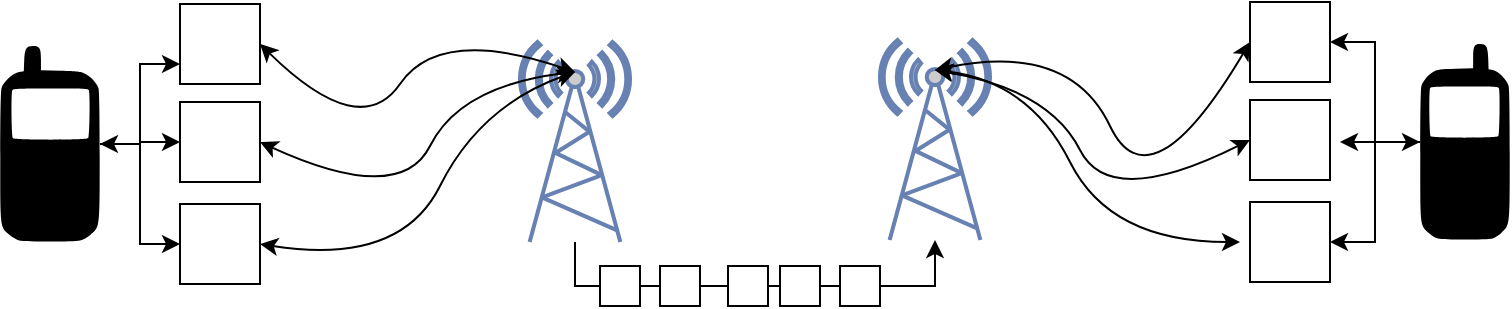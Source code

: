 <mxfile version="24.3.1" type="github">
  <diagram name="Page-1" id="xAnc5ZOHKXB9NMVIz8jD">
    <mxGraphModel dx="435" dy="278" grid="1" gridSize="10" guides="1" tooltips="1" connect="1" arrows="1" fold="1" page="1" pageScale="1" pageWidth="827" pageHeight="1169" math="0" shadow="0">
      <root>
        <mxCell id="0" />
        <mxCell id="1" parent="0" />
        <mxCell id="nG1fQxjMgpLoanXoC54D-8" style="edgeStyle=orthogonalEdgeStyle;rounded=0;orthogonalLoop=1;jettySize=auto;html=1;entryX=0;entryY=0.75;entryDx=0;entryDy=0;" edge="1" parent="1" source="nG1fQxjMgpLoanXoC54D-1" target="nG1fQxjMgpLoanXoC54D-5">
          <mxGeometry relative="1" as="geometry" />
        </mxCell>
        <mxCell id="nG1fQxjMgpLoanXoC54D-9" style="edgeStyle=orthogonalEdgeStyle;rounded=0;orthogonalLoop=1;jettySize=auto;html=1;entryX=0;entryY=0.5;entryDx=0;entryDy=0;" edge="1" parent="1" source="nG1fQxjMgpLoanXoC54D-1" target="nG1fQxjMgpLoanXoC54D-6">
          <mxGeometry relative="1" as="geometry" />
        </mxCell>
        <mxCell id="nG1fQxjMgpLoanXoC54D-10" style="edgeStyle=orthogonalEdgeStyle;rounded=0;orthogonalLoop=1;jettySize=auto;html=1;entryX=0;entryY=0.5;entryDx=0;entryDy=0;startArrow=classic;startFill=1;" edge="1" parent="1" source="nG1fQxjMgpLoanXoC54D-1" target="nG1fQxjMgpLoanXoC54D-7">
          <mxGeometry relative="1" as="geometry" />
        </mxCell>
        <mxCell id="nG1fQxjMgpLoanXoC54D-1" value="" style="shape=mxgraph.signs.tech.cell_phone;html=1;pointerEvents=1;fillColor=#000000;strokeColor=none;verticalLabelPosition=bottom;verticalAlign=top;align=center;" vertex="1" parent="1">
          <mxGeometry x="40" y="110" width="50" height="98" as="geometry" />
        </mxCell>
        <mxCell id="nG1fQxjMgpLoanXoC54D-2" value="" style="fontColor=#0066CC;verticalAlign=top;verticalLabelPosition=bottom;labelPosition=center;align=center;html=1;outlineConnect=0;fillColor=#CCCCCC;strokeColor=#6881B3;gradientColor=none;gradientDirection=north;strokeWidth=2;shape=mxgraph.networks.radio_tower;" vertex="1" parent="1">
          <mxGeometry x="300" y="108" width="55" height="100" as="geometry" />
        </mxCell>
        <mxCell id="nG1fQxjMgpLoanXoC54D-5" value="" style="whiteSpace=wrap;html=1;aspect=fixed;" vertex="1" parent="1">
          <mxGeometry x="130" y="89" width="40" height="40" as="geometry" />
        </mxCell>
        <mxCell id="nG1fQxjMgpLoanXoC54D-6" value="" style="whiteSpace=wrap;html=1;aspect=fixed;" vertex="1" parent="1">
          <mxGeometry x="130" y="138" width="40" height="40" as="geometry" />
        </mxCell>
        <mxCell id="nG1fQxjMgpLoanXoC54D-7" value="" style="whiteSpace=wrap;html=1;aspect=fixed;" vertex="1" parent="1">
          <mxGeometry x="130" y="189" width="40" height="40" as="geometry" />
        </mxCell>
        <mxCell id="nG1fQxjMgpLoanXoC54D-11" value="" style="curved=1;endArrow=classic;html=1;rounded=0;exitX=1;exitY=0.5;exitDx=0;exitDy=0;entryX=0.5;entryY=0.15;entryDx=0;entryDy=0;entryPerimeter=0;startArrow=classic;startFill=1;" edge="1" parent="1" source="nG1fQxjMgpLoanXoC54D-6" target="nG1fQxjMgpLoanXoC54D-2">
          <mxGeometry width="50" height="50" relative="1" as="geometry">
            <mxPoint x="360" y="360" as="sourcePoint" />
            <mxPoint x="440" y="330" as="targetPoint" />
            <Array as="points">
              <mxPoint x="240" y="190" />
              <mxPoint x="270" y="130" />
            </Array>
          </mxGeometry>
        </mxCell>
        <mxCell id="nG1fQxjMgpLoanXoC54D-12" value="" style="curved=1;endArrow=classic;html=1;rounded=0;exitX=1;exitY=0.5;exitDx=0;exitDy=0;entryX=0.5;entryY=0.15;entryDx=0;entryDy=0;entryPerimeter=0;startArrow=classic;startFill=1;" edge="1" parent="1" source="nG1fQxjMgpLoanXoC54D-7" target="nG1fQxjMgpLoanXoC54D-2">
          <mxGeometry width="50" height="50" relative="1" as="geometry">
            <mxPoint x="180" y="168" as="sourcePoint" />
            <mxPoint x="310" y="160" as="targetPoint" />
            <Array as="points">
              <mxPoint x="240" y="220" />
              <mxPoint x="280" y="140" />
            </Array>
          </mxGeometry>
        </mxCell>
        <mxCell id="nG1fQxjMgpLoanXoC54D-13" value="" style="curved=1;endArrow=classic;html=1;rounded=0;exitX=1;exitY=0.5;exitDx=0;exitDy=0;entryX=0.5;entryY=0.15;entryDx=0;entryDy=0;entryPerimeter=0;startArrow=classic;startFill=1;" edge="1" parent="1" source="nG1fQxjMgpLoanXoC54D-5" target="nG1fQxjMgpLoanXoC54D-2">
          <mxGeometry width="50" height="50" relative="1" as="geometry">
            <mxPoint x="190" y="178" as="sourcePoint" />
            <mxPoint x="310" y="160" as="targetPoint" />
            <Array as="points">
              <mxPoint x="220" y="158" />
              <mxPoint x="260" y="100" />
            </Array>
          </mxGeometry>
        </mxCell>
        <mxCell id="nG1fQxjMgpLoanXoC54D-27" style="edgeStyle=orthogonalEdgeStyle;rounded=0;orthogonalLoop=1;jettySize=auto;html=1;entryX=1;entryY=0.5;entryDx=0;entryDy=0;" edge="1" parent="1" source="nG1fQxjMgpLoanXoC54D-18" target="nG1fQxjMgpLoanXoC54D-20">
          <mxGeometry relative="1" as="geometry" />
        </mxCell>
        <mxCell id="nG1fQxjMgpLoanXoC54D-28" style="edgeStyle=orthogonalEdgeStyle;rounded=0;orthogonalLoop=1;jettySize=auto;html=1;" edge="1" parent="1" source="nG1fQxjMgpLoanXoC54D-18">
          <mxGeometry relative="1" as="geometry">
            <mxPoint x="710" y="158" as="targetPoint" />
          </mxGeometry>
        </mxCell>
        <mxCell id="nG1fQxjMgpLoanXoC54D-29" style="edgeStyle=orthogonalEdgeStyle;rounded=0;orthogonalLoop=1;jettySize=auto;html=1;entryX=1;entryY=0.5;entryDx=0;entryDy=0;startArrow=classic;startFill=1;" edge="1" parent="1" source="nG1fQxjMgpLoanXoC54D-18" target="nG1fQxjMgpLoanXoC54D-22">
          <mxGeometry relative="1" as="geometry" />
        </mxCell>
        <mxCell id="nG1fQxjMgpLoanXoC54D-18" value="" style="shape=mxgraph.signs.tech.cell_phone;html=1;pointerEvents=1;fillColor=#000000;strokeColor=none;verticalLabelPosition=bottom;verticalAlign=top;align=center;flipV=0;flipH=1;" vertex="1" parent="1">
          <mxGeometry x="750" y="109" width="45" height="98" as="geometry" />
        </mxCell>
        <mxCell id="nG1fQxjMgpLoanXoC54D-19" value="" style="fontColor=#0066CC;verticalAlign=top;verticalLabelPosition=bottom;labelPosition=center;align=center;html=1;outlineConnect=0;fillColor=#CCCCCC;strokeColor=#6881B3;gradientColor=none;gradientDirection=north;strokeWidth=2;shape=mxgraph.networks.radio_tower;flipV=0;flipH=0;" vertex="1" parent="1">
          <mxGeometry x="480" y="107" width="55" height="100" as="geometry" />
        </mxCell>
        <mxCell id="nG1fQxjMgpLoanXoC54D-20" value="" style="whiteSpace=wrap;html=1;aspect=fixed;flipV=0;flipH=0;" vertex="1" parent="1">
          <mxGeometry x="665" y="88" width="40" height="40" as="geometry" />
        </mxCell>
        <mxCell id="nG1fQxjMgpLoanXoC54D-21" value="" style="whiteSpace=wrap;html=1;aspect=fixed;flipV=0;flipH=0;" vertex="1" parent="1">
          <mxGeometry x="665" y="137" width="40" height="40" as="geometry" />
        </mxCell>
        <mxCell id="nG1fQxjMgpLoanXoC54D-22" value="" style="whiteSpace=wrap;html=1;aspect=fixed;flipV=0;flipH=0;" vertex="1" parent="1">
          <mxGeometry x="665" y="188" width="40" height="40" as="geometry" />
        </mxCell>
        <mxCell id="nG1fQxjMgpLoanXoC54D-23" value="" style="curved=1;endArrow=classic;html=1;rounded=0;exitX=0;exitY=0.5;exitDx=0;exitDy=0;entryX=0.5;entryY=0.15;entryDx=0;entryDy=0;entryPerimeter=0;startArrow=classic;startFill=1;" edge="1" source="nG1fQxjMgpLoanXoC54D-21" target="nG1fQxjMgpLoanXoC54D-19" parent="1">
          <mxGeometry width="50" height="50" relative="1" as="geometry">
            <mxPoint x="475" y="362" as="sourcePoint" />
            <mxPoint x="395" y="332" as="targetPoint" />
            <Array as="points">
              <mxPoint x="595" y="192" />
              <mxPoint x="565" y="132" />
            </Array>
          </mxGeometry>
        </mxCell>
        <mxCell id="nG1fQxjMgpLoanXoC54D-24" value="" style="curved=1;endArrow=classic;html=1;rounded=0;entryX=0.5;entryY=0.15;entryDx=0;entryDy=0;entryPerimeter=0;startArrow=classic;startFill=1;" edge="1" target="nG1fQxjMgpLoanXoC54D-19" parent="1">
          <mxGeometry width="50" height="50" relative="1" as="geometry">
            <mxPoint x="660" y="208" as="sourcePoint" />
            <mxPoint x="525" y="148" as="targetPoint" />
            <Array as="points">
              <mxPoint x="595" y="208" />
              <mxPoint x="555" y="128" />
            </Array>
          </mxGeometry>
        </mxCell>
        <mxCell id="nG1fQxjMgpLoanXoC54D-25" value="" style="curved=1;endArrow=classic;html=1;rounded=0;exitX=0;exitY=0.5;exitDx=0;exitDy=0;entryX=0.5;entryY=0.15;entryDx=0;entryDy=0;entryPerimeter=0;startArrow=classic;startFill=1;" edge="1" source="nG1fQxjMgpLoanXoC54D-20" target="nG1fQxjMgpLoanXoC54D-19" parent="1">
          <mxGeometry width="50" height="50" relative="1" as="geometry">
            <mxPoint x="645" y="212" as="sourcePoint" />
            <mxPoint x="525" y="194" as="targetPoint" />
            <Array as="points">
              <mxPoint x="615" y="192" />
              <mxPoint x="575" y="108" />
            </Array>
          </mxGeometry>
        </mxCell>
        <mxCell id="nG1fQxjMgpLoanXoC54D-35" style="edgeStyle=orthogonalEdgeStyle;rounded=0;orthogonalLoop=1;jettySize=auto;html=1;entryX=0.5;entryY=1;entryDx=0;entryDy=0;entryPerimeter=0;" edge="1" parent="1" source="nG1fQxjMgpLoanXoC54D-2" target="nG1fQxjMgpLoanXoC54D-19">
          <mxGeometry relative="1" as="geometry">
            <Array as="points">
              <mxPoint x="328" y="230" />
              <mxPoint x="508" y="230" />
            </Array>
          </mxGeometry>
        </mxCell>
        <mxCell id="nG1fQxjMgpLoanXoC54D-36" value="" style="whiteSpace=wrap;html=1;aspect=fixed;" vertex="1" parent="1">
          <mxGeometry x="340" y="220" width="20" height="20" as="geometry" />
        </mxCell>
        <mxCell id="nG1fQxjMgpLoanXoC54D-38" value="" style="whiteSpace=wrap;html=1;aspect=fixed;" vertex="1" parent="1">
          <mxGeometry x="370" y="220" width="20" height="20" as="geometry" />
        </mxCell>
        <mxCell id="nG1fQxjMgpLoanXoC54D-39" value="" style="whiteSpace=wrap;html=1;aspect=fixed;" vertex="1" parent="1">
          <mxGeometry x="404" y="220" width="20" height="20" as="geometry" />
        </mxCell>
        <mxCell id="nG1fQxjMgpLoanXoC54D-41" value="" style="whiteSpace=wrap;html=1;aspect=fixed;" vertex="1" parent="1">
          <mxGeometry x="430" y="220" width="20" height="20" as="geometry" />
        </mxCell>
        <mxCell id="nG1fQxjMgpLoanXoC54D-42" value="" style="whiteSpace=wrap;html=1;aspect=fixed;" vertex="1" parent="1">
          <mxGeometry x="460" y="220" width="20" height="20" as="geometry" />
        </mxCell>
      </root>
    </mxGraphModel>
  </diagram>
</mxfile>
